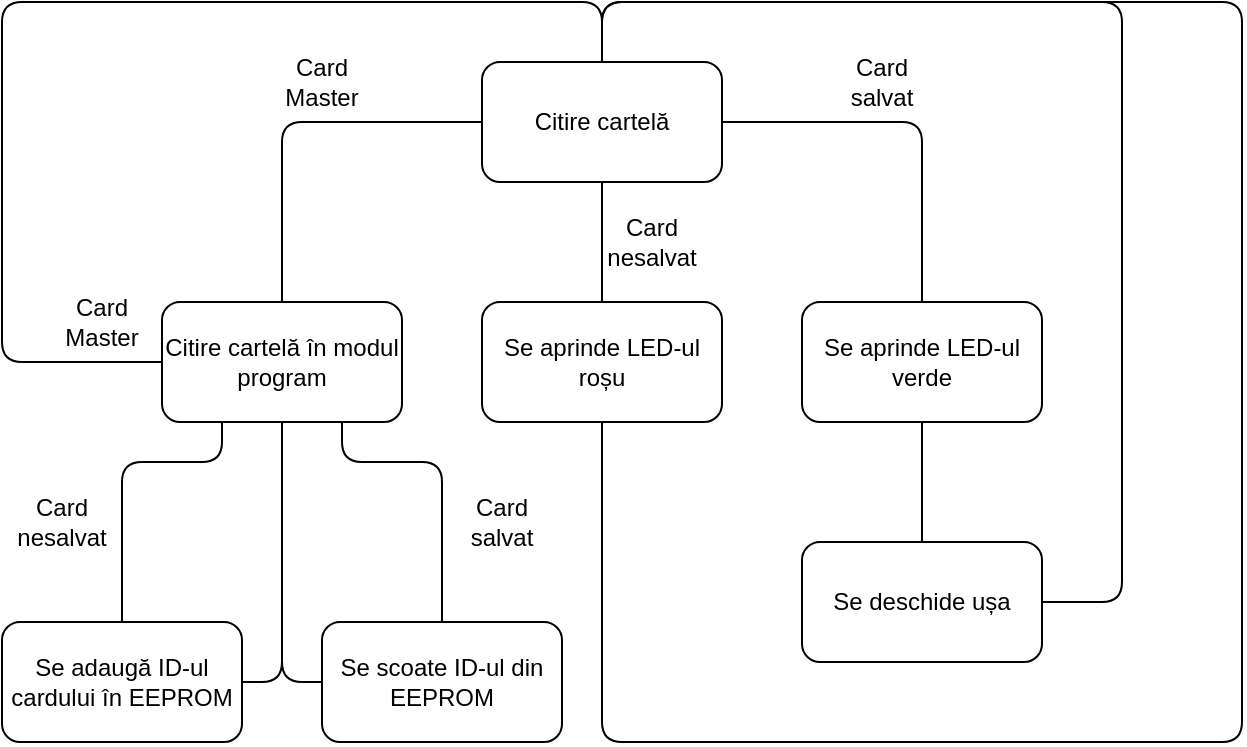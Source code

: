 <mxfile version="14.7.3" type="device"><diagram id="fuKeLl9tJQHTGBahYKMU" name="Page-1"><mxGraphModel dx="1422" dy="776" grid="1" gridSize="10" guides="1" tooltips="1" connect="1" arrows="1" fold="1" page="1" pageScale="1" pageWidth="850" pageHeight="1100" math="0" shadow="0"><root><mxCell id="0"/><mxCell id="1" parent="0"/><mxCell id="ng4uzhHWFwWXLZJBwuhF-1" value="Citire cartelă" style="rounded=1;whiteSpace=wrap;html=1;" vertex="1" parent="1"><mxGeometry x="360" y="80" width="120" height="60" as="geometry"/></mxCell><mxCell id="ng4uzhHWFwWXLZJBwuhF-2" value="Citire cartelă în modul program" style="rounded=1;whiteSpace=wrap;html=1;" vertex="1" parent="1"><mxGeometry x="200" y="200" width="120" height="60" as="geometry"/></mxCell><mxCell id="ng4uzhHWFwWXLZJBwuhF-3" value="" style="endArrow=none;html=1;exitX=0.5;exitY=0;exitDx=0;exitDy=0;entryX=0;entryY=0.5;entryDx=0;entryDy=0;" edge="1" parent="1" source="ng4uzhHWFwWXLZJBwuhF-2" target="ng4uzhHWFwWXLZJBwuhF-1"><mxGeometry width="50" height="50" relative="1" as="geometry"><mxPoint x="400" y="420" as="sourcePoint"/><mxPoint x="450" y="370" as="targetPoint"/><Array as="points"><mxPoint x="260" y="110"/></Array></mxGeometry></mxCell><mxCell id="ng4uzhHWFwWXLZJBwuhF-4" value="Card Master" style="text;html=1;strokeColor=none;fillColor=none;align=center;verticalAlign=middle;whiteSpace=wrap;rounded=0;" vertex="1" parent="1"><mxGeometry x="260" y="80" width="40" height="20" as="geometry"/></mxCell><mxCell id="ng4uzhHWFwWXLZJBwuhF-5" value="Se aprinde LED-ul roșu" style="rounded=1;whiteSpace=wrap;html=1;" vertex="1" parent="1"><mxGeometry x="360" y="200" width="120" height="60" as="geometry"/></mxCell><mxCell id="ng4uzhHWFwWXLZJBwuhF-6" value="Se aprinde LED-ul verde" style="rounded=1;whiteSpace=wrap;html=1;" vertex="1" parent="1"><mxGeometry x="520" y="200" width="120" height="60" as="geometry"/></mxCell><mxCell id="ng4uzhHWFwWXLZJBwuhF-7" value="" style="endArrow=none;html=1;entryX=0.5;entryY=1;entryDx=0;entryDy=0;exitX=0.5;exitY=0;exitDx=0;exitDy=0;" edge="1" parent="1" source="ng4uzhHWFwWXLZJBwuhF-5" target="ng4uzhHWFwWXLZJBwuhF-1"><mxGeometry width="50" height="50" relative="1" as="geometry"><mxPoint x="400" y="410" as="sourcePoint"/><mxPoint x="450" y="360" as="targetPoint"/></mxGeometry></mxCell><mxCell id="ng4uzhHWFwWXLZJBwuhF-8" value="Card nesalvat" style="text;html=1;strokeColor=none;fillColor=none;align=center;verticalAlign=middle;whiteSpace=wrap;rounded=0;" vertex="1" parent="1"><mxGeometry x="425" y="160" width="40" height="20" as="geometry"/></mxCell><mxCell id="ng4uzhHWFwWXLZJBwuhF-9" value="" style="endArrow=none;html=1;entryX=1;entryY=0.5;entryDx=0;entryDy=0;exitX=0.5;exitY=0;exitDx=0;exitDy=0;" edge="1" parent="1" source="ng4uzhHWFwWXLZJBwuhF-6" target="ng4uzhHWFwWXLZJBwuhF-1"><mxGeometry width="50" height="50" relative="1" as="geometry"><mxPoint x="400" y="390" as="sourcePoint"/><mxPoint x="450" y="340" as="targetPoint"/><Array as="points"><mxPoint x="580" y="110"/></Array></mxGeometry></mxCell><mxCell id="ng4uzhHWFwWXLZJBwuhF-10" value="Se deschide ușa" style="rounded=1;whiteSpace=wrap;html=1;" vertex="1" parent="1"><mxGeometry x="520" y="320" width="120" height="60" as="geometry"/></mxCell><mxCell id="ng4uzhHWFwWXLZJBwuhF-11" value="" style="endArrow=none;html=1;entryX=0.5;entryY=1;entryDx=0;entryDy=0;exitX=0.5;exitY=0;exitDx=0;exitDy=0;" edge="1" parent="1" source="ng4uzhHWFwWXLZJBwuhF-10" target="ng4uzhHWFwWXLZJBwuhF-6"><mxGeometry width="50" height="50" relative="1" as="geometry"><mxPoint x="400" y="390" as="sourcePoint"/><mxPoint x="450" y="340" as="targetPoint"/></mxGeometry></mxCell><mxCell id="ng4uzhHWFwWXLZJBwuhF-13" value="Card salvat&lt;br&gt;" style="text;html=1;strokeColor=none;fillColor=none;align=center;verticalAlign=middle;whiteSpace=wrap;rounded=0;" vertex="1" parent="1"><mxGeometry x="540" y="80" width="40" height="20" as="geometry"/></mxCell><mxCell id="ng4uzhHWFwWXLZJBwuhF-14" value="Se adaugă ID-ul cardului în EEPROM" style="rounded=1;whiteSpace=wrap;html=1;" vertex="1" parent="1"><mxGeometry x="120" y="360" width="120" height="60" as="geometry"/></mxCell><mxCell id="ng4uzhHWFwWXLZJBwuhF-15" value="" style="endArrow=none;html=1;exitX=0.5;exitY=0;exitDx=0;exitDy=0;entryX=0;entryY=0.5;entryDx=0;entryDy=0;" edge="1" parent="1" source="ng4uzhHWFwWXLZJBwuhF-1" target="ng4uzhHWFwWXLZJBwuhF-2"><mxGeometry width="50" height="50" relative="1" as="geometry"><mxPoint x="400" y="370" as="sourcePoint"/><mxPoint x="170" y="230" as="targetPoint"/><Array as="points"><mxPoint x="420" y="50"/><mxPoint x="120" y="50"/><mxPoint x="120" y="230"/></Array></mxGeometry></mxCell><mxCell id="ng4uzhHWFwWXLZJBwuhF-16" value="Card Master" style="text;html=1;strokeColor=none;fillColor=none;align=center;verticalAlign=middle;whiteSpace=wrap;rounded=0;" vertex="1" parent="1"><mxGeometry x="150" y="200" width="40" height="20" as="geometry"/></mxCell><mxCell id="ng4uzhHWFwWXLZJBwuhF-19" value="" style="endArrow=none;html=1;entryX=0.25;entryY=1;entryDx=0;entryDy=0;exitX=0.5;exitY=0;exitDx=0;exitDy=0;" edge="1" parent="1" source="ng4uzhHWFwWXLZJBwuhF-14" target="ng4uzhHWFwWXLZJBwuhF-2"><mxGeometry width="50" height="50" relative="1" as="geometry"><mxPoint x="400" y="370" as="sourcePoint"/><mxPoint x="450" y="320" as="targetPoint"/><Array as="points"><mxPoint x="180" y="280"/><mxPoint x="230" y="280"/></Array></mxGeometry></mxCell><mxCell id="ng4uzhHWFwWXLZJBwuhF-20" value="Card nesalvat" style="text;html=1;strokeColor=none;fillColor=none;align=center;verticalAlign=middle;whiteSpace=wrap;rounded=0;" vertex="1" parent="1"><mxGeometry x="130" y="300" width="40" height="20" as="geometry"/></mxCell><mxCell id="ng4uzhHWFwWXLZJBwuhF-21" value="Se scoate ID-ul din EEPROM" style="rounded=1;whiteSpace=wrap;html=1;" vertex="1" parent="1"><mxGeometry x="280" y="360" width="120" height="60" as="geometry"/></mxCell><mxCell id="ng4uzhHWFwWXLZJBwuhF-22" value="" style="endArrow=none;html=1;entryX=1;entryY=0.5;entryDx=0;entryDy=0;exitX=0.5;exitY=0;exitDx=0;exitDy=0;" edge="1" parent="1" source="ng4uzhHWFwWXLZJBwuhF-1" target="ng4uzhHWFwWXLZJBwuhF-10"><mxGeometry width="50" height="50" relative="1" as="geometry"><mxPoint x="400" y="360" as="sourcePoint"/><mxPoint x="450" y="310" as="targetPoint"/><Array as="points"><mxPoint x="420" y="50"/><mxPoint x="680" y="50"/><mxPoint x="680" y="350"/></Array></mxGeometry></mxCell><mxCell id="ng4uzhHWFwWXLZJBwuhF-23" value="" style="endArrow=none;html=1;entryX=0.5;entryY=0;entryDx=0;entryDy=0;exitX=0.75;exitY=1;exitDx=0;exitDy=0;" edge="1" parent="1" source="ng4uzhHWFwWXLZJBwuhF-2" target="ng4uzhHWFwWXLZJBwuhF-21"><mxGeometry width="50" height="50" relative="1" as="geometry"><mxPoint x="400" y="360" as="sourcePoint"/><mxPoint x="450" y="310" as="targetPoint"/><Array as="points"><mxPoint x="290" y="280"/><mxPoint x="340" y="280"/></Array></mxGeometry></mxCell><mxCell id="ng4uzhHWFwWXLZJBwuhF-24" value="Card salvat" style="text;html=1;strokeColor=none;fillColor=none;align=center;verticalAlign=middle;whiteSpace=wrap;rounded=0;" vertex="1" parent="1"><mxGeometry x="350" y="300" width="40" height="20" as="geometry"/></mxCell><mxCell id="ng4uzhHWFwWXLZJBwuhF-25" value="" style="endArrow=none;html=1;exitX=1;exitY=0.5;exitDx=0;exitDy=0;entryX=0.5;entryY=1;entryDx=0;entryDy=0;" edge="1" parent="1" source="ng4uzhHWFwWXLZJBwuhF-14" target="ng4uzhHWFwWXLZJBwuhF-2"><mxGeometry width="50" height="50" relative="1" as="geometry"><mxPoint x="400" y="350" as="sourcePoint"/><mxPoint x="450" y="300" as="targetPoint"/><Array as="points"><mxPoint x="260" y="390"/></Array></mxGeometry></mxCell><mxCell id="ng4uzhHWFwWXLZJBwuhF-26" value="" style="endArrow=none;html=1;exitX=0;exitY=0.5;exitDx=0;exitDy=0;entryX=0.5;entryY=1;entryDx=0;entryDy=0;" edge="1" parent="1" source="ng4uzhHWFwWXLZJBwuhF-21" target="ng4uzhHWFwWXLZJBwuhF-2"><mxGeometry width="50" height="50" relative="1" as="geometry"><mxPoint x="400" y="350" as="sourcePoint"/><mxPoint x="450" y="300" as="targetPoint"/><Array as="points"><mxPoint x="260" y="390"/></Array></mxGeometry></mxCell><mxCell id="ng4uzhHWFwWXLZJBwuhF-27" value="" style="endArrow=none;html=1;entryX=0.5;entryY=1;entryDx=0;entryDy=0;exitX=0.5;exitY=0;exitDx=0;exitDy=0;" edge="1" parent="1" source="ng4uzhHWFwWXLZJBwuhF-1" target="ng4uzhHWFwWXLZJBwuhF-5"><mxGeometry width="50" height="50" relative="1" as="geometry"><mxPoint x="400" y="350" as="sourcePoint"/><mxPoint x="450" y="300" as="targetPoint"/><Array as="points"><mxPoint x="420" y="50"/><mxPoint x="740" y="50"/><mxPoint x="740" y="420"/><mxPoint x="420" y="420"/></Array></mxGeometry></mxCell></root></mxGraphModel></diagram></mxfile>